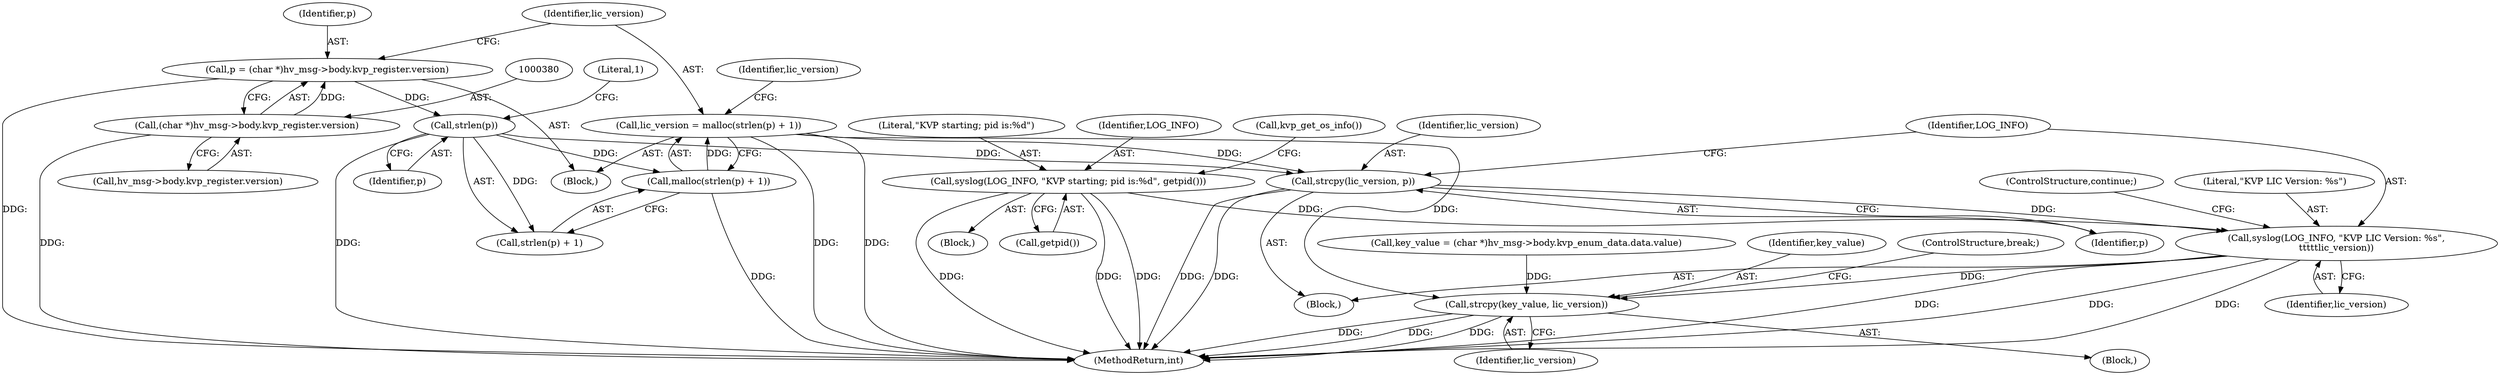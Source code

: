 digraph "0_linux_bcc2c9c3fff859e0eb019fe6fec26f9b8eba795c@API" {
"1000401" [label="(Call,syslog(LOG_INFO, \"KVP LIC Version: %s\",\n\t\t\t\t\tlic_version))"];
"1000129" [label="(Call,syslog(LOG_INFO, \"KVP starting; pid is:%d\", getpid()))"];
"1000398" [label="(Call,strcpy(lic_version, p))"];
"1000388" [label="(Call,lic_version = malloc(strlen(p) + 1))"];
"1000390" [label="(Call,malloc(strlen(p) + 1))"];
"1000392" [label="(Call,strlen(p))"];
"1000377" [label="(Call,p = (char *)hv_msg->body.kvp_register.version)"];
"1000379" [label="(Call,(char *)hv_msg->body.kvp_register.version)"];
"1000663" [label="(Call,strcpy(key_value, lic_version))"];
"1000388" [label="(Call,lic_version = malloc(strlen(p) + 1))"];
"1000403" [label="(Literal,\"KVP LIC Version: %s\")"];
"1000663" [label="(Call,strcpy(key_value, lic_version))"];
"1000389" [label="(Identifier,lic_version)"];
"1000130" [label="(Identifier,LOG_INFO)"];
"1000129" [label="(Call,syslog(LOG_INFO, \"KVP starting; pid is:%d\", getpid()))"];
"1000784" [label="(MethodReturn,int)"];
"1000381" [label="(Call,hv_msg->body.kvp_register.version)"];
"1000400" [label="(Identifier,p)"];
"1000392" [label="(Call,strlen(p))"];
"1000402" [label="(Identifier,LOG_INFO)"];
"1000132" [label="(Call,getpid())"];
"1000379" [label="(Call,(char *)hv_msg->body.kvp_register.version)"];
"1000398" [label="(Call,strcpy(lic_version, p))"];
"1000394" [label="(Literal,1)"];
"1000629" [label="(Call,key_value = (char *)hv_msg->body.kvp_enum_data.data.value)"];
"1000401" [label="(Call,syslog(LOG_INFO, \"KVP LIC Version: %s\",\n\t\t\t\t\tlic_version))"];
"1000399" [label="(Identifier,lic_version)"];
"1000404" [label="(Identifier,lic_version)"];
"1000390" [label="(Call,malloc(strlen(p) + 1))"];
"1000410" [label="(ControlStructure,continue;)"];
"1000378" [label="(Identifier,p)"];
"1000391" [label="(Call,strlen(p) + 1)"];
"1000133" [label="(Call,kvp_get_os_info())"];
"1000109" [label="(Block,)"];
"1000375" [label="(Block,)"];
"1000393" [label="(Identifier,p)"];
"1000397" [label="(Block,)"];
"1000664" [label="(Identifier,key_value)"];
"1000131" [label="(Literal,\"KVP starting; pid is:%d\")"];
"1000396" [label="(Identifier,lic_version)"];
"1000377" [label="(Call,p = (char *)hv_msg->body.kvp_register.version)"];
"1000650" [label="(Block,)"];
"1000666" [label="(ControlStructure,break;)"];
"1000665" [label="(Identifier,lic_version)"];
"1000401" -> "1000397"  [label="AST: "];
"1000401" -> "1000404"  [label="CFG: "];
"1000402" -> "1000401"  [label="AST: "];
"1000403" -> "1000401"  [label="AST: "];
"1000404" -> "1000401"  [label="AST: "];
"1000410" -> "1000401"  [label="CFG: "];
"1000401" -> "1000784"  [label="DDG: "];
"1000401" -> "1000784"  [label="DDG: "];
"1000401" -> "1000784"  [label="DDG: "];
"1000129" -> "1000401"  [label="DDG: "];
"1000398" -> "1000401"  [label="DDG: "];
"1000401" -> "1000663"  [label="DDG: "];
"1000129" -> "1000109"  [label="AST: "];
"1000129" -> "1000132"  [label="CFG: "];
"1000130" -> "1000129"  [label="AST: "];
"1000131" -> "1000129"  [label="AST: "];
"1000132" -> "1000129"  [label="AST: "];
"1000133" -> "1000129"  [label="CFG: "];
"1000129" -> "1000784"  [label="DDG: "];
"1000129" -> "1000784"  [label="DDG: "];
"1000129" -> "1000784"  [label="DDG: "];
"1000398" -> "1000397"  [label="AST: "];
"1000398" -> "1000400"  [label="CFG: "];
"1000399" -> "1000398"  [label="AST: "];
"1000400" -> "1000398"  [label="AST: "];
"1000402" -> "1000398"  [label="CFG: "];
"1000398" -> "1000784"  [label="DDG: "];
"1000398" -> "1000784"  [label="DDG: "];
"1000388" -> "1000398"  [label="DDG: "];
"1000392" -> "1000398"  [label="DDG: "];
"1000388" -> "1000375"  [label="AST: "];
"1000388" -> "1000390"  [label="CFG: "];
"1000389" -> "1000388"  [label="AST: "];
"1000390" -> "1000388"  [label="AST: "];
"1000396" -> "1000388"  [label="CFG: "];
"1000388" -> "1000784"  [label="DDG: "];
"1000388" -> "1000784"  [label="DDG: "];
"1000390" -> "1000388"  [label="DDG: "];
"1000388" -> "1000663"  [label="DDG: "];
"1000390" -> "1000391"  [label="CFG: "];
"1000391" -> "1000390"  [label="AST: "];
"1000390" -> "1000784"  [label="DDG: "];
"1000392" -> "1000390"  [label="DDG: "];
"1000392" -> "1000391"  [label="AST: "];
"1000392" -> "1000393"  [label="CFG: "];
"1000393" -> "1000392"  [label="AST: "];
"1000394" -> "1000392"  [label="CFG: "];
"1000392" -> "1000784"  [label="DDG: "];
"1000392" -> "1000391"  [label="DDG: "];
"1000377" -> "1000392"  [label="DDG: "];
"1000377" -> "1000375"  [label="AST: "];
"1000377" -> "1000379"  [label="CFG: "];
"1000378" -> "1000377"  [label="AST: "];
"1000379" -> "1000377"  [label="AST: "];
"1000389" -> "1000377"  [label="CFG: "];
"1000377" -> "1000784"  [label="DDG: "];
"1000379" -> "1000377"  [label="DDG: "];
"1000379" -> "1000381"  [label="CFG: "];
"1000380" -> "1000379"  [label="AST: "];
"1000381" -> "1000379"  [label="AST: "];
"1000379" -> "1000784"  [label="DDG: "];
"1000663" -> "1000650"  [label="AST: "];
"1000663" -> "1000665"  [label="CFG: "];
"1000664" -> "1000663"  [label="AST: "];
"1000665" -> "1000663"  [label="AST: "];
"1000666" -> "1000663"  [label="CFG: "];
"1000663" -> "1000784"  [label="DDG: "];
"1000663" -> "1000784"  [label="DDG: "];
"1000663" -> "1000784"  [label="DDG: "];
"1000629" -> "1000663"  [label="DDG: "];
}
